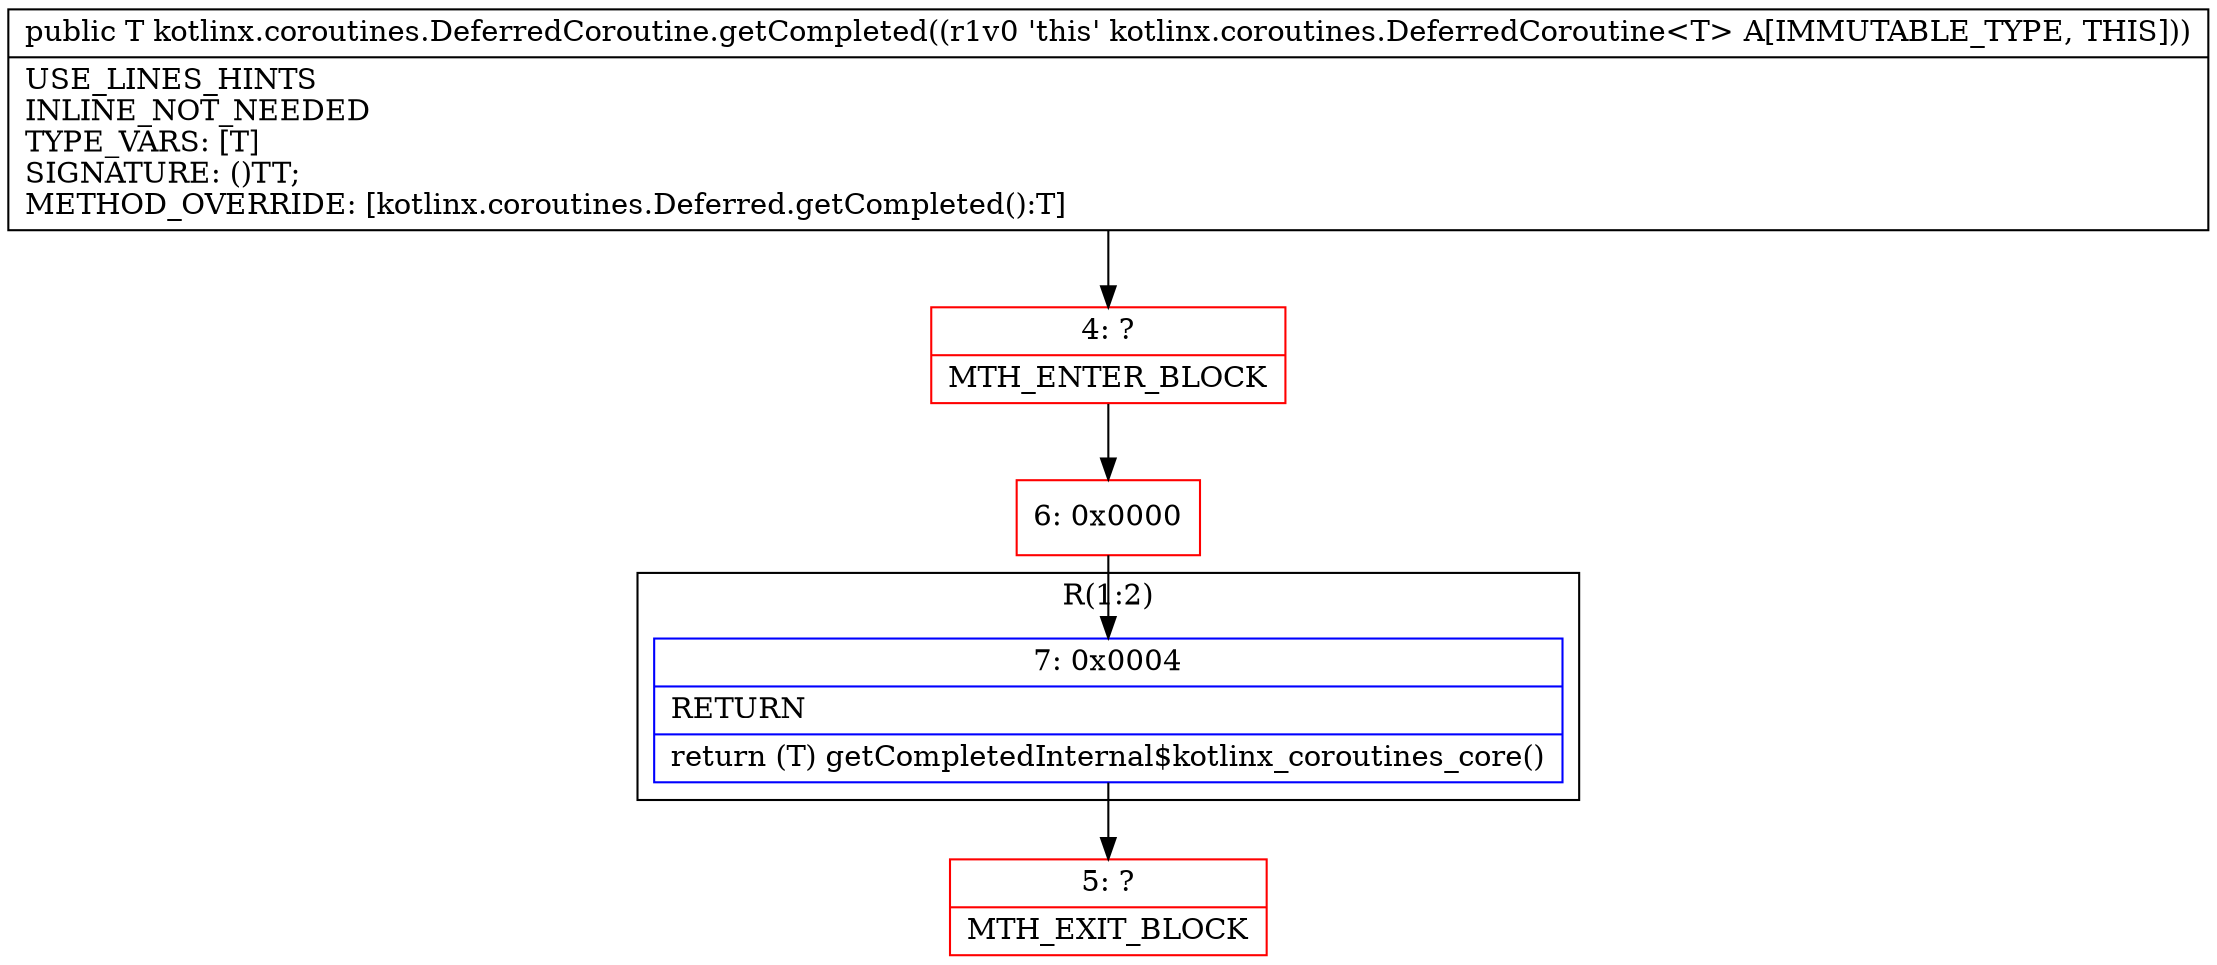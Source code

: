 digraph "CFG forkotlinx.coroutines.DeferredCoroutine.getCompleted()Ljava\/lang\/Object;" {
subgraph cluster_Region_684593802 {
label = "R(1:2)";
node [shape=record,color=blue];
Node_7 [shape=record,label="{7\:\ 0x0004|RETURN\l|return (T) getCompletedInternal$kotlinx_coroutines_core()\l}"];
}
Node_4 [shape=record,color=red,label="{4\:\ ?|MTH_ENTER_BLOCK\l}"];
Node_6 [shape=record,color=red,label="{6\:\ 0x0000}"];
Node_5 [shape=record,color=red,label="{5\:\ ?|MTH_EXIT_BLOCK\l}"];
MethodNode[shape=record,label="{public T kotlinx.coroutines.DeferredCoroutine.getCompleted((r1v0 'this' kotlinx.coroutines.DeferredCoroutine\<T\> A[IMMUTABLE_TYPE, THIS]))  | USE_LINES_HINTS\lINLINE_NOT_NEEDED\lTYPE_VARS: [T]\lSIGNATURE: ()TT;\lMETHOD_OVERRIDE: [kotlinx.coroutines.Deferred.getCompleted():T]\l}"];
MethodNode -> Node_4;Node_7 -> Node_5;
Node_4 -> Node_6;
Node_6 -> Node_7;
}

